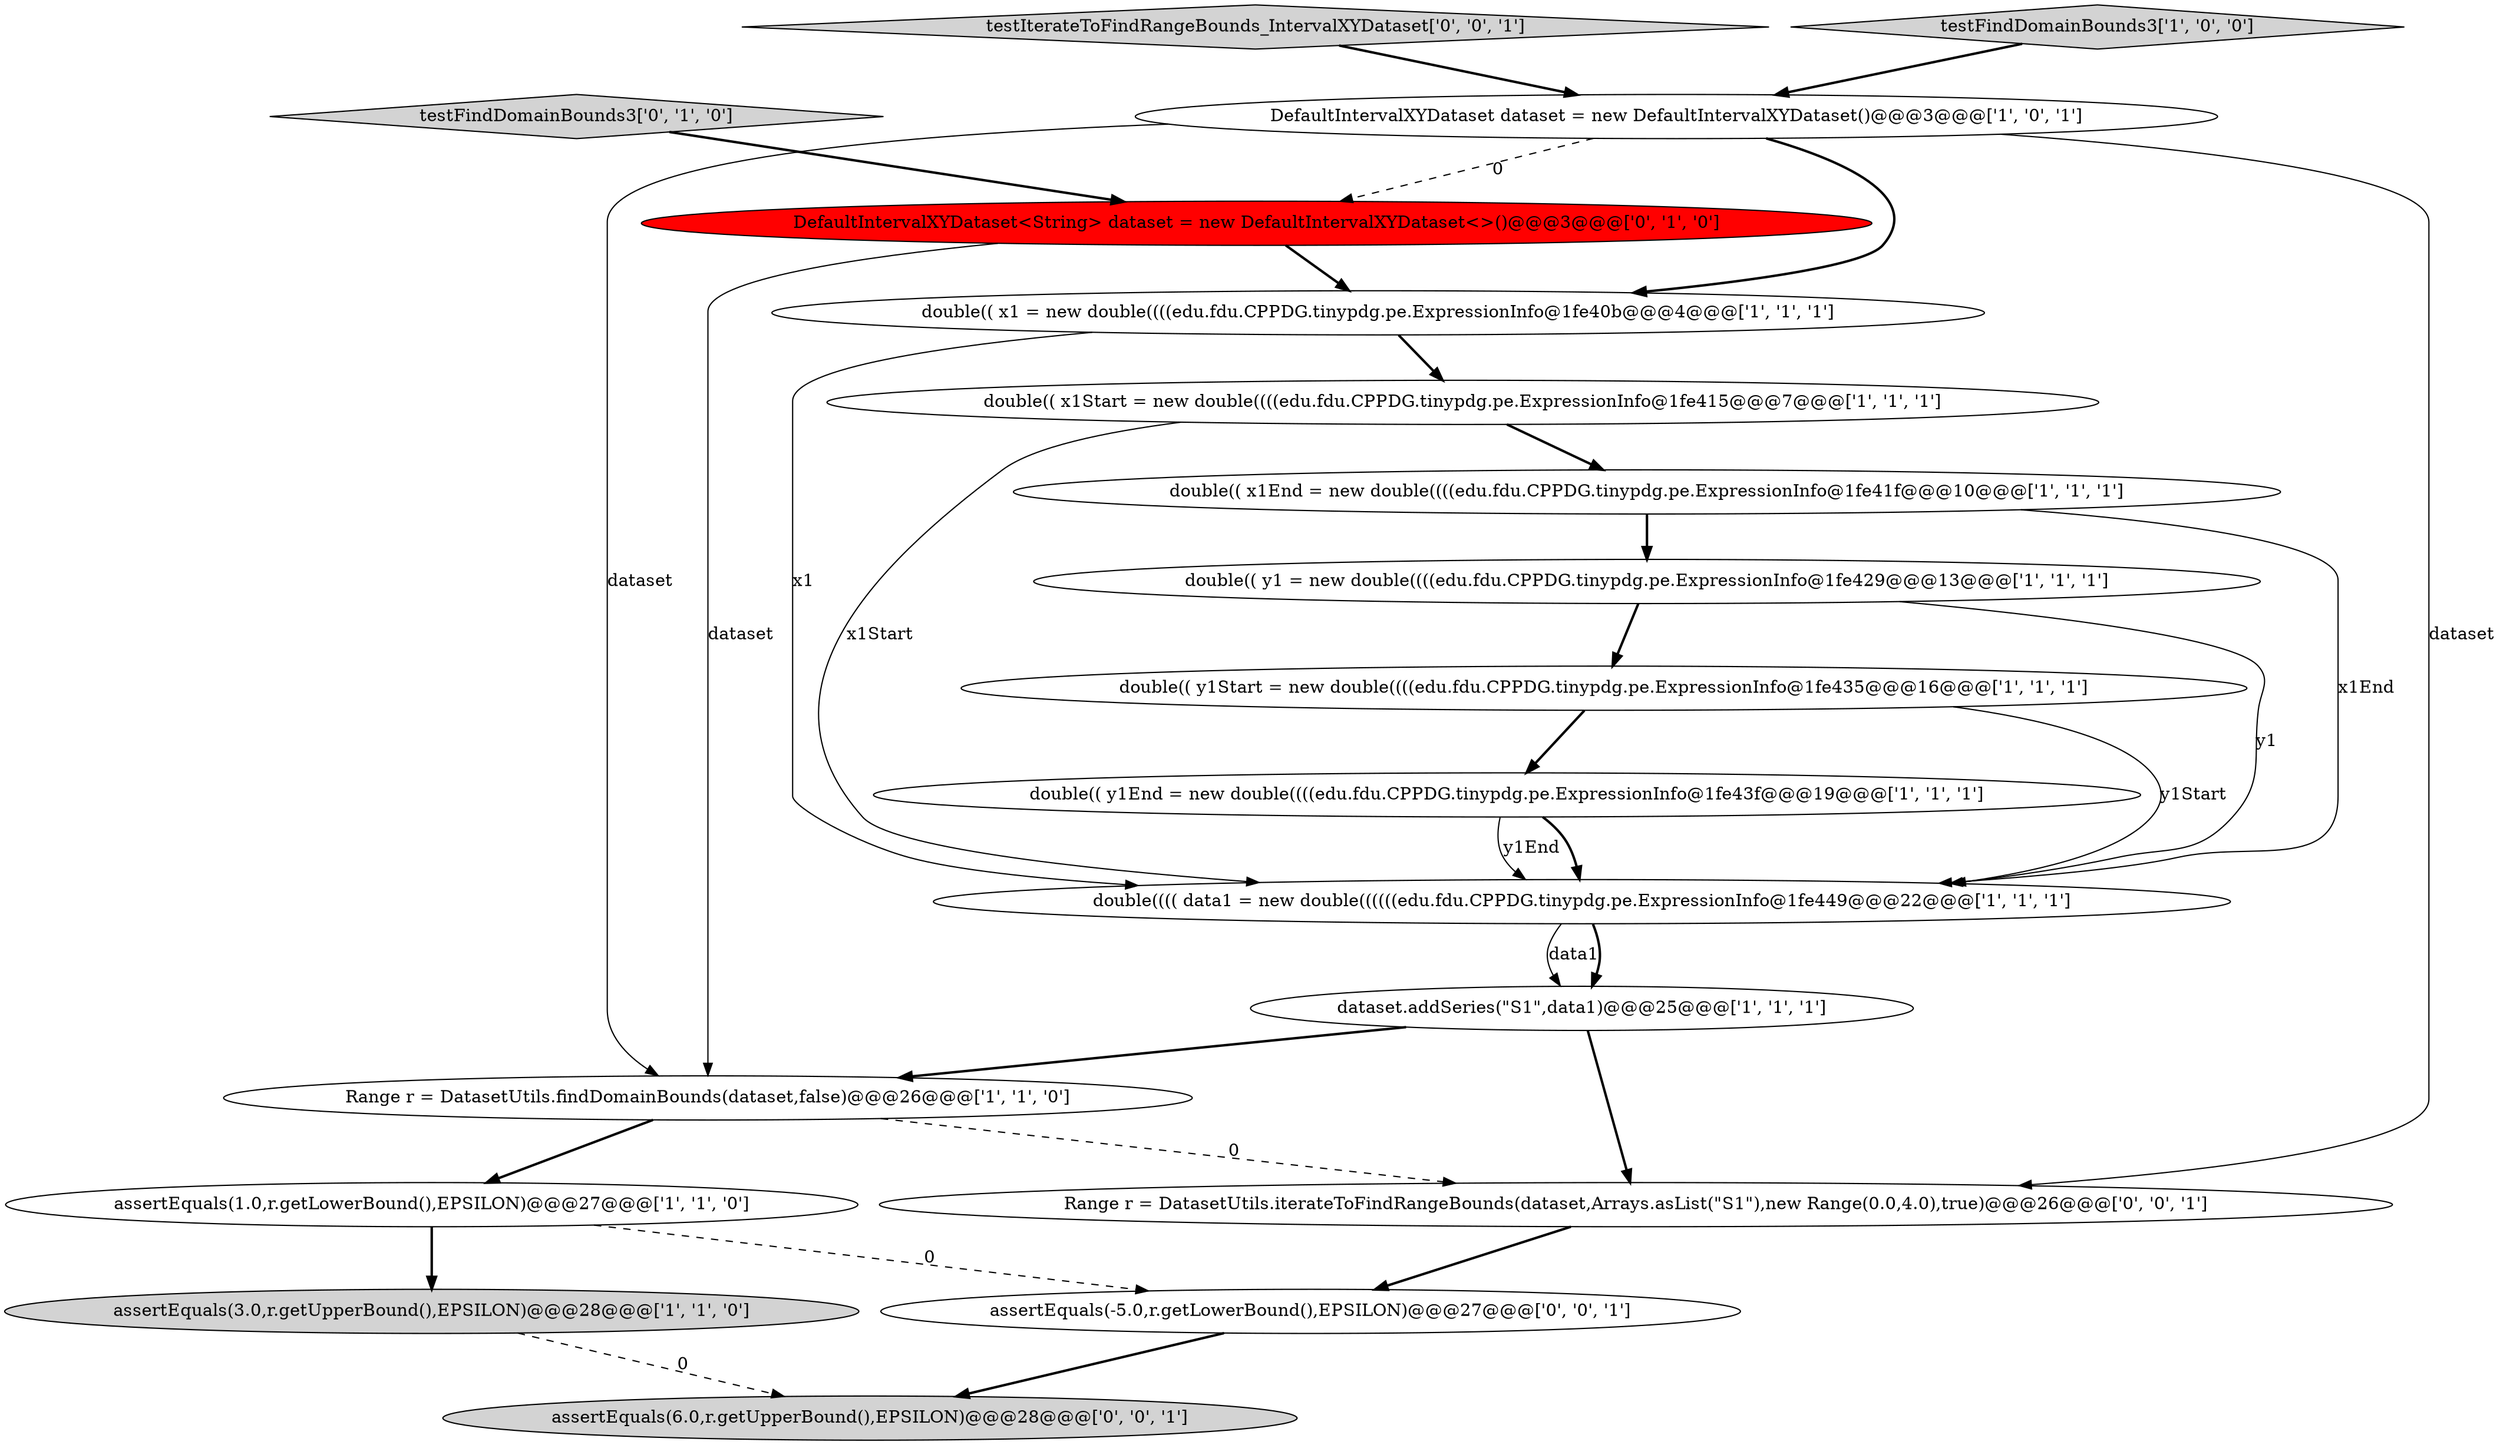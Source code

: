 digraph {
10 [style = filled, label = "dataset.addSeries(\"S1\",data1)@@@25@@@['1', '1', '1']", fillcolor = white, shape = ellipse image = "AAA0AAABBB1BBB"];
5 [style = filled, label = "double(( y1End = new double((((edu.fdu.CPPDG.tinypdg.pe.ExpressionInfo@1fe43f@@@19@@@['1', '1', '1']", fillcolor = white, shape = ellipse image = "AAA0AAABBB1BBB"];
6 [style = filled, label = "double(((( data1 = new double((((((edu.fdu.CPPDG.tinypdg.pe.ExpressionInfo@1fe449@@@22@@@['1', '1', '1']", fillcolor = white, shape = ellipse image = "AAA0AAABBB1BBB"];
9 [style = filled, label = "DefaultIntervalXYDataset dataset = new DefaultIntervalXYDataset()@@@3@@@['1', '0', '1']", fillcolor = white, shape = ellipse image = "AAA0AAABBB1BBB"];
11 [style = filled, label = "double(( x1End = new double((((edu.fdu.CPPDG.tinypdg.pe.ExpressionInfo@1fe41f@@@10@@@['1', '1', '1']", fillcolor = white, shape = ellipse image = "AAA0AAABBB1BBB"];
13 [style = filled, label = "DefaultIntervalXYDataset<String> dataset = new DefaultIntervalXYDataset<>()@@@3@@@['0', '1', '0']", fillcolor = red, shape = ellipse image = "AAA1AAABBB2BBB"];
17 [style = filled, label = "Range r = DatasetUtils.iterateToFindRangeBounds(dataset,Arrays.asList(\"S1\"),new Range(0.0,4.0),true)@@@26@@@['0', '0', '1']", fillcolor = white, shape = ellipse image = "AAA0AAABBB3BBB"];
1 [style = filled, label = "assertEquals(1.0,r.getLowerBound(),EPSILON)@@@27@@@['1', '1', '0']", fillcolor = white, shape = ellipse image = "AAA0AAABBB1BBB"];
8 [style = filled, label = "double(( x1Start = new double((((edu.fdu.CPPDG.tinypdg.pe.ExpressionInfo@1fe415@@@7@@@['1', '1', '1']", fillcolor = white, shape = ellipse image = "AAA0AAABBB1BBB"];
14 [style = filled, label = "testFindDomainBounds3['0', '1', '0']", fillcolor = lightgray, shape = diamond image = "AAA0AAABBB2BBB"];
16 [style = filled, label = "testIterateToFindRangeBounds_IntervalXYDataset['0', '0', '1']", fillcolor = lightgray, shape = diamond image = "AAA0AAABBB3BBB"];
2 [style = filled, label = "assertEquals(3.0,r.getUpperBound(),EPSILON)@@@28@@@['1', '1', '0']", fillcolor = lightgray, shape = ellipse image = "AAA0AAABBB1BBB"];
4 [style = filled, label = "double(( y1Start = new double((((edu.fdu.CPPDG.tinypdg.pe.ExpressionInfo@1fe435@@@16@@@['1', '1', '1']", fillcolor = white, shape = ellipse image = "AAA0AAABBB1BBB"];
7 [style = filled, label = "Range r = DatasetUtils.findDomainBounds(dataset,false)@@@26@@@['1', '1', '0']", fillcolor = white, shape = ellipse image = "AAA0AAABBB1BBB"];
15 [style = filled, label = "assertEquals(6.0,r.getUpperBound(),EPSILON)@@@28@@@['0', '0', '1']", fillcolor = lightgray, shape = ellipse image = "AAA0AAABBB3BBB"];
12 [style = filled, label = "testFindDomainBounds3['1', '0', '0']", fillcolor = lightgray, shape = diamond image = "AAA0AAABBB1BBB"];
18 [style = filled, label = "assertEquals(-5.0,r.getLowerBound(),EPSILON)@@@27@@@['0', '0', '1']", fillcolor = white, shape = ellipse image = "AAA0AAABBB3BBB"];
0 [style = filled, label = "double(( x1 = new double((((edu.fdu.CPPDG.tinypdg.pe.ExpressionInfo@1fe40b@@@4@@@['1', '1', '1']", fillcolor = white, shape = ellipse image = "AAA0AAABBB1BBB"];
3 [style = filled, label = "double(( y1 = new double((((edu.fdu.CPPDG.tinypdg.pe.ExpressionInfo@1fe429@@@13@@@['1', '1', '1']", fillcolor = white, shape = ellipse image = "AAA0AAABBB1BBB"];
0->6 [style = solid, label="x1"];
7->1 [style = bold, label=""];
9->7 [style = solid, label="dataset"];
9->0 [style = bold, label=""];
7->17 [style = dashed, label="0"];
8->6 [style = solid, label="x1Start"];
18->15 [style = bold, label=""];
3->6 [style = solid, label="y1"];
10->17 [style = bold, label=""];
1->18 [style = dashed, label="0"];
9->17 [style = solid, label="dataset"];
12->9 [style = bold, label=""];
3->4 [style = bold, label=""];
10->7 [style = bold, label=""];
2->15 [style = dashed, label="0"];
6->10 [style = solid, label="data1"];
5->6 [style = bold, label=""];
5->6 [style = solid, label="y1End"];
11->6 [style = solid, label="x1End"];
11->3 [style = bold, label=""];
6->10 [style = bold, label=""];
4->6 [style = solid, label="y1Start"];
9->13 [style = dashed, label="0"];
0->8 [style = bold, label=""];
1->2 [style = bold, label=""];
14->13 [style = bold, label=""];
8->11 [style = bold, label=""];
4->5 [style = bold, label=""];
13->7 [style = solid, label="dataset"];
16->9 [style = bold, label=""];
17->18 [style = bold, label=""];
13->0 [style = bold, label=""];
}
